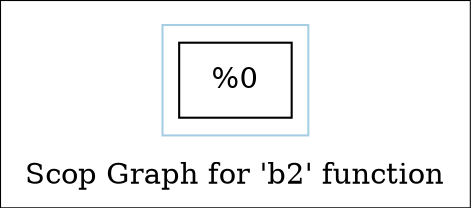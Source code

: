 digraph "Scop Graph for 'b2' function" {
	label="Scop Graph for 'b2' function";

	Node0x1afd330 [shape=record,label="{%0}"];
	colorscheme = "paired12"
        subgraph cluster_0x1aceed0 {
          label = "";
          style = solid;
          color = 1
          Node0x1afd330;
        }
}
